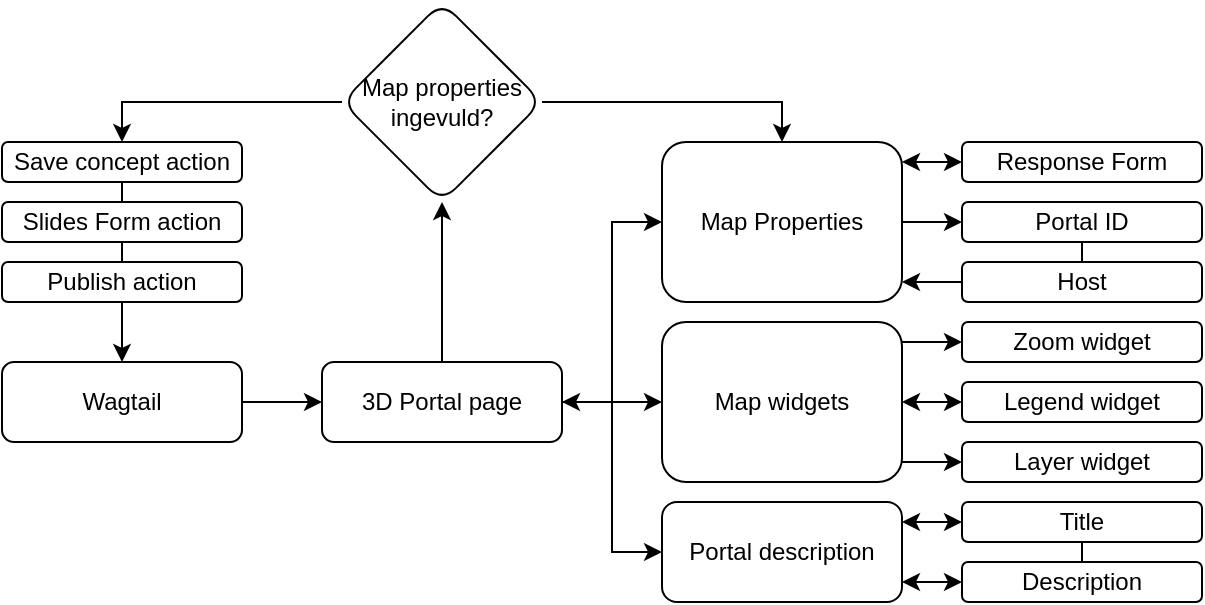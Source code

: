 <mxfile version="24.2.3" type="github">
  <diagram id="C5RBs43oDa-KdzZeNtuy" name="Page-1">
    <mxGraphModel dx="1600" dy="913" grid="1" gridSize="10" guides="1" tooltips="1" connect="1" arrows="1" fold="1" page="1" pageScale="1" pageWidth="827" pageHeight="1169" math="0" shadow="0">
      <root>
        <mxCell id="WIyWlLk6GJQsqaUBKTNV-0" />
        <mxCell id="WIyWlLk6GJQsqaUBKTNV-1" parent="WIyWlLk6GJQsqaUBKTNV-0" />
        <mxCell id="_TZKBY1tNJtwiWkSwiN1-30" style="edgeStyle=orthogonalEdgeStyle;rounded=0;orthogonalLoop=1;jettySize=auto;html=1;entryX=0;entryY=0.5;entryDx=0;entryDy=0;" edge="1" parent="WIyWlLk6GJQsqaUBKTNV-1" source="WIyWlLk6GJQsqaUBKTNV-3" target="PBCL4VLVau04cQTr8EXl-0">
          <mxGeometry relative="1" as="geometry" />
        </mxCell>
        <mxCell id="WIyWlLk6GJQsqaUBKTNV-3" value="Wagtail" style="rounded=1;whiteSpace=wrap;html=1;fontSize=12;glass=0;strokeWidth=1;shadow=0;" parent="WIyWlLk6GJQsqaUBKTNV-1" vertex="1">
          <mxGeometry x="40" y="220" width="120" height="40" as="geometry" />
        </mxCell>
        <mxCell id="tJoFcv4JGUqWMfWWMbMo-0" style="edgeStyle=orthogonalEdgeStyle;rounded=0;orthogonalLoop=1;jettySize=auto;html=1;entryX=0;entryY=0.5;entryDx=0;entryDy=0;" parent="WIyWlLk6GJQsqaUBKTNV-1" source="PBCL4VLVau04cQTr8EXl-0" target="PBCL4VLVau04cQTr8EXl-2" edge="1">
          <mxGeometry relative="1" as="geometry" />
        </mxCell>
        <mxCell id="tJoFcv4JGUqWMfWWMbMo-1" style="edgeStyle=orthogonalEdgeStyle;rounded=0;orthogonalLoop=1;jettySize=auto;html=1;entryX=0;entryY=0.5;entryDx=0;entryDy=0;" parent="WIyWlLk6GJQsqaUBKTNV-1" source="PBCL4VLVau04cQTr8EXl-0" target="PBCL4VLVau04cQTr8EXl-3" edge="1">
          <mxGeometry relative="1" as="geometry" />
        </mxCell>
        <mxCell id="tJoFcv4JGUqWMfWWMbMo-2" style="edgeStyle=orthogonalEdgeStyle;rounded=0;orthogonalLoop=1;jettySize=auto;html=1;entryX=0;entryY=0.5;entryDx=0;entryDy=0;startArrow=classic;startFill=1;" parent="WIyWlLk6GJQsqaUBKTNV-1" source="PBCL4VLVau04cQTr8EXl-0" target="PL27ZLF-FzFJ4OKqtE4w-0" edge="1">
          <mxGeometry relative="1" as="geometry" />
        </mxCell>
        <mxCell id="_TZKBY1tNJtwiWkSwiN1-21" value="" style="edgeStyle=orthogonalEdgeStyle;rounded=0;orthogonalLoop=1;jettySize=auto;html=1;" edge="1" parent="WIyWlLk6GJQsqaUBKTNV-1" source="PBCL4VLVau04cQTr8EXl-0" target="_TZKBY1tNJtwiWkSwiN1-20">
          <mxGeometry relative="1" as="geometry" />
        </mxCell>
        <mxCell id="PBCL4VLVau04cQTr8EXl-0" value="3D Portal page" style="rounded=1;whiteSpace=wrap;html=1;fontSize=12;glass=0;strokeWidth=1;shadow=0;" parent="WIyWlLk6GJQsqaUBKTNV-1" vertex="1">
          <mxGeometry x="200" y="220" width="120" height="40" as="geometry" />
        </mxCell>
        <mxCell id="_TZKBY1tNJtwiWkSwiN1-6" style="edgeStyle=orthogonalEdgeStyle;rounded=0;orthogonalLoop=1;jettySize=auto;html=1;entryX=0;entryY=0.5;entryDx=0;entryDy=0;" edge="1" parent="WIyWlLk6GJQsqaUBKTNV-1" source="PBCL4VLVau04cQTr8EXl-2" target="PBCL4VLVau04cQTr8EXl-4">
          <mxGeometry relative="1" as="geometry" />
        </mxCell>
        <mxCell id="_TZKBY1tNJtwiWkSwiN1-9" style="edgeStyle=orthogonalEdgeStyle;rounded=0;orthogonalLoop=1;jettySize=auto;html=1;entryX=0;entryY=0.5;entryDx=0;entryDy=0;startArrow=classic;startFill=1;" edge="1" parent="WIyWlLk6GJQsqaUBKTNV-1" source="PBCL4VLVau04cQTr8EXl-2" target="PBCL4VLVau04cQTr8EXl-6">
          <mxGeometry relative="1" as="geometry">
            <Array as="points">
              <mxPoint x="500" y="120" />
              <mxPoint x="500" y="120" />
            </Array>
          </mxGeometry>
        </mxCell>
        <mxCell id="_TZKBY1tNJtwiWkSwiN1-13" style="edgeStyle=orthogonalEdgeStyle;rounded=0;orthogonalLoop=1;jettySize=auto;html=1;entryX=0;entryY=0.5;entryDx=0;entryDy=0;endArrow=none;endFill=0;startArrow=classic;startFill=1;" edge="1" parent="WIyWlLk6GJQsqaUBKTNV-1" source="PBCL4VLVau04cQTr8EXl-2" target="PBCL4VLVau04cQTr8EXl-5">
          <mxGeometry relative="1" as="geometry">
            <Array as="points">
              <mxPoint x="500" y="180" />
              <mxPoint x="500" y="180" />
            </Array>
          </mxGeometry>
        </mxCell>
        <mxCell id="PBCL4VLVau04cQTr8EXl-2" value="Map Properties" style="rounded=1;whiteSpace=wrap;html=1;fontSize=12;glass=0;strokeWidth=1;shadow=0;" parent="WIyWlLk6GJQsqaUBKTNV-1" vertex="1">
          <mxGeometry x="370" y="110" width="120" height="80" as="geometry" />
        </mxCell>
        <mxCell id="_TZKBY1tNJtwiWkSwiN1-11" style="edgeStyle=orthogonalEdgeStyle;rounded=0;orthogonalLoop=1;jettySize=auto;html=1;entryX=0;entryY=0.5;entryDx=0;entryDy=0;startArrow=classic;startFill=1;" edge="1" parent="WIyWlLk6GJQsqaUBKTNV-1" source="PBCL4VLVau04cQTr8EXl-3" target="PBCL4VLVau04cQTr8EXl-12">
          <mxGeometry relative="1" as="geometry" />
        </mxCell>
        <mxCell id="_TZKBY1tNJtwiWkSwiN1-17" style="edgeStyle=orthogonalEdgeStyle;rounded=0;orthogonalLoop=1;jettySize=auto;html=1;entryX=0;entryY=0.5;entryDx=0;entryDy=0;" edge="1" parent="WIyWlLk6GJQsqaUBKTNV-1" source="PBCL4VLVau04cQTr8EXl-3" target="PBCL4VLVau04cQTr8EXl-13">
          <mxGeometry relative="1" as="geometry">
            <Array as="points">
              <mxPoint x="500" y="210" />
              <mxPoint x="500" y="210" />
            </Array>
          </mxGeometry>
        </mxCell>
        <mxCell id="_TZKBY1tNJtwiWkSwiN1-18" style="edgeStyle=orthogonalEdgeStyle;rounded=0;orthogonalLoop=1;jettySize=auto;html=1;entryX=0;entryY=0.5;entryDx=0;entryDy=0;" edge="1" parent="WIyWlLk6GJQsqaUBKTNV-1" source="PBCL4VLVau04cQTr8EXl-3" target="PBCL4VLVau04cQTr8EXl-14">
          <mxGeometry relative="1" as="geometry">
            <Array as="points">
              <mxPoint x="500" y="270" />
              <mxPoint x="500" y="270" />
            </Array>
          </mxGeometry>
        </mxCell>
        <mxCell id="PBCL4VLVau04cQTr8EXl-3" value="Map widgets" style="rounded=1;whiteSpace=wrap;html=1;fontSize=12;glass=0;strokeWidth=1;shadow=0;" parent="WIyWlLk6GJQsqaUBKTNV-1" vertex="1">
          <mxGeometry x="370" y="200" width="120" height="80" as="geometry" />
        </mxCell>
        <mxCell id="_TZKBY1tNJtwiWkSwiN1-8" style="edgeStyle=orthogonalEdgeStyle;rounded=0;orthogonalLoop=1;jettySize=auto;html=1;entryX=0.5;entryY=0;entryDx=0;entryDy=0;endArrow=none;endFill=0;" edge="1" parent="WIyWlLk6GJQsqaUBKTNV-1" source="PBCL4VLVau04cQTr8EXl-4" target="PBCL4VLVau04cQTr8EXl-5">
          <mxGeometry relative="1" as="geometry" />
        </mxCell>
        <mxCell id="PBCL4VLVau04cQTr8EXl-4" value="Portal ID" style="rounded=1;whiteSpace=wrap;html=1;fontSize=12;glass=0;strokeWidth=1;shadow=0;" parent="WIyWlLk6GJQsqaUBKTNV-1" vertex="1">
          <mxGeometry x="520" y="140" width="120" height="20" as="geometry" />
        </mxCell>
        <mxCell id="PBCL4VLVau04cQTr8EXl-5" value="Host" style="rounded=1;whiteSpace=wrap;html=1;fontSize=12;glass=0;strokeWidth=1;shadow=0;" parent="WIyWlLk6GJQsqaUBKTNV-1" vertex="1">
          <mxGeometry x="520" y="170" width="120" height="20" as="geometry" />
        </mxCell>
        <mxCell id="PBCL4VLVau04cQTr8EXl-6" value="Response Form" style="rounded=1;whiteSpace=wrap;html=1;fontSize=12;glass=0;strokeWidth=1;shadow=0;" parent="WIyWlLk6GJQsqaUBKTNV-1" vertex="1">
          <mxGeometry x="520" y="110" width="120" height="20" as="geometry" />
        </mxCell>
        <mxCell id="PBCL4VLVau04cQTr8EXl-12" value="Legend widget" style="rounded=1;whiteSpace=wrap;html=1;fontSize=12;glass=0;strokeWidth=1;shadow=0;" parent="WIyWlLk6GJQsqaUBKTNV-1" vertex="1">
          <mxGeometry x="520" y="230" width="120" height="20" as="geometry" />
        </mxCell>
        <mxCell id="PBCL4VLVau04cQTr8EXl-13" value="Zoom widget" style="rounded=1;whiteSpace=wrap;html=1;fontSize=12;glass=0;strokeWidth=1;shadow=0;" parent="WIyWlLk6GJQsqaUBKTNV-1" vertex="1">
          <mxGeometry x="520" y="200" width="120" height="20" as="geometry" />
        </mxCell>
        <mxCell id="PBCL4VLVau04cQTr8EXl-14" value="Layer widget" style="rounded=1;whiteSpace=wrap;html=1;fontSize=12;glass=0;strokeWidth=1;shadow=0;" parent="WIyWlLk6GJQsqaUBKTNV-1" vertex="1">
          <mxGeometry x="520" y="260" width="120" height="20" as="geometry" />
        </mxCell>
        <mxCell id="_TZKBY1tNJtwiWkSwiN1-15" style="edgeStyle=orthogonalEdgeStyle;rounded=0;orthogonalLoop=1;jettySize=auto;html=1;entryX=0;entryY=0.5;entryDx=0;entryDy=0;startArrow=classic;startFill=1;" edge="1" parent="WIyWlLk6GJQsqaUBKTNV-1" source="PL27ZLF-FzFJ4OKqtE4w-0" target="PL27ZLF-FzFJ4OKqtE4w-13">
          <mxGeometry relative="1" as="geometry">
            <Array as="points">
              <mxPoint x="500" y="300" />
              <mxPoint x="500" y="300" />
            </Array>
          </mxGeometry>
        </mxCell>
        <mxCell id="_TZKBY1tNJtwiWkSwiN1-16" style="edgeStyle=orthogonalEdgeStyle;rounded=0;orthogonalLoop=1;jettySize=auto;html=1;entryX=0;entryY=0.5;entryDx=0;entryDy=0;startArrow=classic;startFill=1;" edge="1" parent="WIyWlLk6GJQsqaUBKTNV-1" source="PL27ZLF-FzFJ4OKqtE4w-0" target="PL27ZLF-FzFJ4OKqtE4w-14">
          <mxGeometry relative="1" as="geometry">
            <Array as="points">
              <mxPoint x="500" y="330" />
              <mxPoint x="500" y="330" />
            </Array>
          </mxGeometry>
        </mxCell>
        <mxCell id="PL27ZLF-FzFJ4OKqtE4w-0" value="Portal description" style="rounded=1;whiteSpace=wrap;html=1;fontSize=12;glass=0;strokeWidth=1;shadow=0;" parent="WIyWlLk6GJQsqaUBKTNV-1" vertex="1">
          <mxGeometry x="370" y="290" width="120" height="50" as="geometry" />
        </mxCell>
        <mxCell id="_TZKBY1tNJtwiWkSwiN1-28" style="edgeStyle=orthogonalEdgeStyle;rounded=0;orthogonalLoop=1;jettySize=auto;html=1;entryX=0.5;entryY=0;entryDx=0;entryDy=0;endArrow=none;endFill=0;" edge="1" parent="WIyWlLk6GJQsqaUBKTNV-1" source="PL27ZLF-FzFJ4OKqtE4w-7" target="_TZKBY1tNJtwiWkSwiN1-4">
          <mxGeometry relative="1" as="geometry" />
        </mxCell>
        <mxCell id="PL27ZLF-FzFJ4OKqtE4w-7" value="Save concept action" style="rounded=1;whiteSpace=wrap;html=1;fontSize=12;glass=0;strokeWidth=1;shadow=0;" parent="WIyWlLk6GJQsqaUBKTNV-1" vertex="1">
          <mxGeometry x="40" y="110" width="120" height="20" as="geometry" />
        </mxCell>
        <mxCell id="PL27ZLF-FzFJ4OKqtE4w-17" style="edgeStyle=orthogonalEdgeStyle;rounded=0;orthogonalLoop=1;jettySize=auto;html=1;entryX=0.5;entryY=0;entryDx=0;entryDy=0;endArrow=none;endFill=0;" parent="WIyWlLk6GJQsqaUBKTNV-1" source="PL27ZLF-FzFJ4OKqtE4w-13" target="PL27ZLF-FzFJ4OKqtE4w-14" edge="1">
          <mxGeometry relative="1" as="geometry" />
        </mxCell>
        <mxCell id="PL27ZLF-FzFJ4OKqtE4w-13" value="Title" style="rounded=1;whiteSpace=wrap;html=1;fontSize=12;glass=0;strokeWidth=1;shadow=0;" parent="WIyWlLk6GJQsqaUBKTNV-1" vertex="1">
          <mxGeometry x="520" y="290" width="120" height="20" as="geometry" />
        </mxCell>
        <mxCell id="PL27ZLF-FzFJ4OKqtE4w-14" value="Description" style="rounded=1;whiteSpace=wrap;html=1;fontSize=12;glass=0;strokeWidth=1;shadow=0;" parent="WIyWlLk6GJQsqaUBKTNV-1" vertex="1">
          <mxGeometry x="520" y="320" width="120" height="20" as="geometry" />
        </mxCell>
        <mxCell id="_TZKBY1tNJtwiWkSwiN1-29" style="edgeStyle=orthogonalEdgeStyle;rounded=0;orthogonalLoop=1;jettySize=auto;html=1;entryX=0.5;entryY=0;entryDx=0;entryDy=0;endArrow=none;endFill=0;" edge="1" parent="WIyWlLk6GJQsqaUBKTNV-1" source="_TZKBY1tNJtwiWkSwiN1-4" target="_TZKBY1tNJtwiWkSwiN1-22">
          <mxGeometry relative="1" as="geometry" />
        </mxCell>
        <mxCell id="_TZKBY1tNJtwiWkSwiN1-4" value="Slides Form action" style="rounded=1;whiteSpace=wrap;html=1;fontSize=12;glass=0;strokeWidth=1;shadow=0;" vertex="1" parent="WIyWlLk6GJQsqaUBKTNV-1">
          <mxGeometry x="40" y="140" width="120" height="20" as="geometry" />
        </mxCell>
        <mxCell id="_TZKBY1tNJtwiWkSwiN1-32" style="edgeStyle=orthogonalEdgeStyle;rounded=0;orthogonalLoop=1;jettySize=auto;html=1;entryX=0.5;entryY=0;entryDx=0;entryDy=0;" edge="1" parent="WIyWlLk6GJQsqaUBKTNV-1" source="_TZKBY1tNJtwiWkSwiN1-20" target="PL27ZLF-FzFJ4OKqtE4w-7">
          <mxGeometry relative="1" as="geometry">
            <Array as="points">
              <mxPoint x="100" y="90" />
            </Array>
          </mxGeometry>
        </mxCell>
        <mxCell id="_TZKBY1tNJtwiWkSwiN1-35" style="edgeStyle=orthogonalEdgeStyle;rounded=0;orthogonalLoop=1;jettySize=auto;html=1;entryX=0.5;entryY=0;entryDx=0;entryDy=0;" edge="1" parent="WIyWlLk6GJQsqaUBKTNV-1" source="_TZKBY1tNJtwiWkSwiN1-20" target="PBCL4VLVau04cQTr8EXl-2">
          <mxGeometry relative="1" as="geometry">
            <Array as="points">
              <mxPoint x="430" y="90" />
            </Array>
          </mxGeometry>
        </mxCell>
        <mxCell id="_TZKBY1tNJtwiWkSwiN1-20" value="Map properties ingevuld?" style="rhombus;whiteSpace=wrap;html=1;rounded=1;glass=0;strokeWidth=1;shadow=0;" vertex="1" parent="WIyWlLk6GJQsqaUBKTNV-1">
          <mxGeometry x="210" y="40" width="100" height="100" as="geometry" />
        </mxCell>
        <mxCell id="_TZKBY1tNJtwiWkSwiN1-36" style="edgeStyle=orthogonalEdgeStyle;rounded=0;orthogonalLoop=1;jettySize=auto;html=1;entryX=0.5;entryY=0;entryDx=0;entryDy=0;" edge="1" parent="WIyWlLk6GJQsqaUBKTNV-1" source="_TZKBY1tNJtwiWkSwiN1-22" target="WIyWlLk6GJQsqaUBKTNV-3">
          <mxGeometry relative="1" as="geometry" />
        </mxCell>
        <mxCell id="_TZKBY1tNJtwiWkSwiN1-22" value="Publish action" style="rounded=1;whiteSpace=wrap;html=1;fontSize=12;glass=0;strokeWidth=1;shadow=0;" vertex="1" parent="WIyWlLk6GJQsqaUBKTNV-1">
          <mxGeometry x="40" y="170" width="120" height="20" as="geometry" />
        </mxCell>
      </root>
    </mxGraphModel>
  </diagram>
</mxfile>
